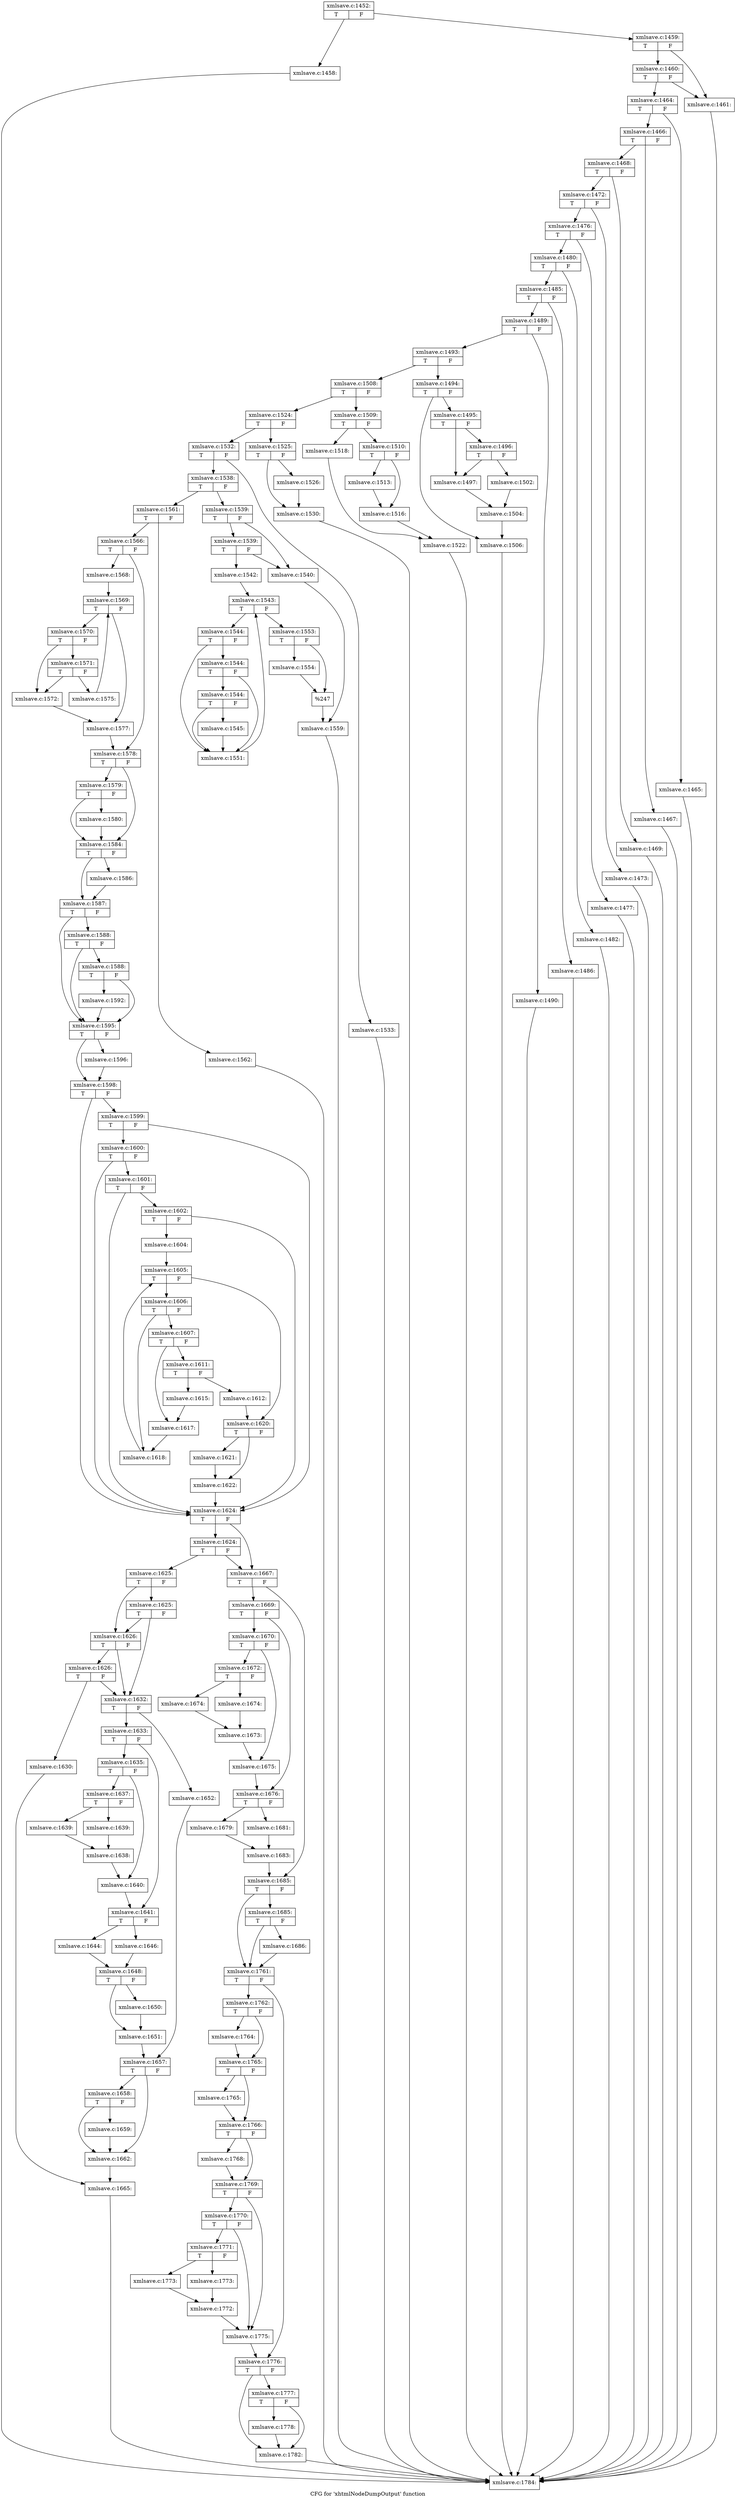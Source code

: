 digraph "CFG for 'xhtmlNodeDumpOutput' function" {
	label="CFG for 'xhtmlNodeDumpOutput' function";

	Node0x585a3d0 [shape=record,label="{xmlsave.c:1452:|{<s0>T|<s1>F}}"];
	Node0x585a3d0 -> Node0x585be10;
	Node0x585a3d0 -> Node0x585be60;
	Node0x585be10 [shape=record,label="{xmlsave.c:1458:}"];
	Node0x585be10 -> Node0x585a700;
	Node0x585be60 [shape=record,label="{xmlsave.c:1459:|{<s0>T|<s1>F}}"];
	Node0x585be60 -> Node0x585c210;
	Node0x585be60 -> Node0x585c2b0;
	Node0x585c2b0 [shape=record,label="{xmlsave.c:1460:|{<s0>T|<s1>F}}"];
	Node0x585c2b0 -> Node0x585c210;
	Node0x585c2b0 -> Node0x585c260;
	Node0x585c210 [shape=record,label="{xmlsave.c:1461:}"];
	Node0x585c210 -> Node0x585a700;
	Node0x585c260 [shape=record,label="{xmlsave.c:1464:|{<s0>T|<s1>F}}"];
	Node0x585c260 -> Node0x585cef0;
	Node0x585c260 -> Node0x585cf40;
	Node0x585cef0 [shape=record,label="{xmlsave.c:1465:}"];
	Node0x585cef0 -> Node0x585a700;
	Node0x585cf40 [shape=record,label="{xmlsave.c:1466:|{<s0>T|<s1>F}}"];
	Node0x585cf40 -> Node0x585d3a0;
	Node0x585cf40 -> Node0x585d3f0;
	Node0x585d3a0 [shape=record,label="{xmlsave.c:1467:}"];
	Node0x585d3a0 -> Node0x585a700;
	Node0x585d3f0 [shape=record,label="{xmlsave.c:1468:|{<s0>T|<s1>F}}"];
	Node0x585d3f0 -> Node0x585d8d0;
	Node0x585d3f0 -> Node0x585d920;
	Node0x585d8d0 [shape=record,label="{xmlsave.c:1469:}"];
	Node0x585d8d0 -> Node0x585a700;
	Node0x585d920 [shape=record,label="{xmlsave.c:1472:|{<s0>T|<s1>F}}"];
	Node0x585d920 -> Node0x585e1d0;
	Node0x585d920 -> Node0x585e220;
	Node0x585e1d0 [shape=record,label="{xmlsave.c:1473:}"];
	Node0x585e1d0 -> Node0x585a700;
	Node0x585e220 [shape=record,label="{xmlsave.c:1476:|{<s0>T|<s1>F}}"];
	Node0x585e220 -> Node0x585ea50;
	Node0x585e220 -> Node0x585eaa0;
	Node0x585ea50 [shape=record,label="{xmlsave.c:1477:}"];
	Node0x585ea50 -> Node0x585a700;
	Node0x585eaa0 [shape=record,label="{xmlsave.c:1480:|{<s0>T|<s1>F}}"];
	Node0x585eaa0 -> Node0x585f6b0;
	Node0x585eaa0 -> Node0x585f9e0;
	Node0x585f6b0 [shape=record,label="{xmlsave.c:1482:}"];
	Node0x585f6b0 -> Node0x585a700;
	Node0x585f9e0 [shape=record,label="{xmlsave.c:1485:|{<s0>T|<s1>F}}"];
	Node0x585f9e0 -> Node0x585f030;
	Node0x585f9e0 -> Node0x585f580;
	Node0x585f030 [shape=record,label="{xmlsave.c:1486:}"];
	Node0x585f030 -> Node0x585a700;
	Node0x585f580 [shape=record,label="{xmlsave.c:1489:|{<s0>T|<s1>F}}"];
	Node0x585f580 -> Node0x5861340;
	Node0x585f580 -> Node0x5861390;
	Node0x5861340 [shape=record,label="{xmlsave.c:1490:}"];
	Node0x5861340 -> Node0x585a700;
	Node0x5861390 [shape=record,label="{xmlsave.c:1493:|{<s0>T|<s1>F}}"];
	Node0x5861390 -> Node0x5861cf0;
	Node0x5861390 -> Node0x5861d40;
	Node0x5861cf0 [shape=record,label="{xmlsave.c:1494:|{<s0>T|<s1>F}}"];
	Node0x5861cf0 -> Node0x58621b0;
	Node0x5861cf0 -> Node0x5862200;
	Node0x58621b0 [shape=record,label="{xmlsave.c:1495:|{<s0>T|<s1>F}}"];
	Node0x58621b0 -> Node0x5862690;
	Node0x58621b0 -> Node0x5862780;
	Node0x5862780 [shape=record,label="{xmlsave.c:1496:|{<s0>T|<s1>F}}"];
	Node0x5862780 -> Node0x5862690;
	Node0x5862780 -> Node0x5862730;
	Node0x5862690 [shape=record,label="{xmlsave.c:1497:}"];
	Node0x5862690 -> Node0x58626e0;
	Node0x5862730 [shape=record,label="{xmlsave.c:1502:}"];
	Node0x5862730 -> Node0x58626e0;
	Node0x58626e0 [shape=record,label="{xmlsave.c:1504:}"];
	Node0x58626e0 -> Node0x5862200;
	Node0x5862200 [shape=record,label="{xmlsave.c:1506:}"];
	Node0x5862200 -> Node0x585a700;
	Node0x5861d40 [shape=record,label="{xmlsave.c:1508:|{<s0>T|<s1>F}}"];
	Node0x5861d40 -> Node0x5863d70;
	Node0x5861d40 -> Node0x5863dc0;
	Node0x5863d70 [shape=record,label="{xmlsave.c:1509:|{<s0>T|<s1>F}}"];
	Node0x5863d70 -> Node0x5864230;
	Node0x5863d70 -> Node0x58642d0;
	Node0x5864230 [shape=record,label="{xmlsave.c:1510:|{<s0>T|<s1>F}}"];
	Node0x5864230 -> Node0x5864cb0;
	Node0x5864230 -> Node0x5864d00;
	Node0x5864cb0 [shape=record,label="{xmlsave.c:1513:}"];
	Node0x5864cb0 -> Node0x5864d00;
	Node0x5864d00 [shape=record,label="{xmlsave.c:1516:}"];
	Node0x5864d00 -> Node0x5864280;
	Node0x58642d0 [shape=record,label="{xmlsave.c:1518:}"];
	Node0x58642d0 -> Node0x5864280;
	Node0x5864280 [shape=record,label="{xmlsave.c:1522:}"];
	Node0x5864280 -> Node0x585a700;
	Node0x5863dc0 [shape=record,label="{xmlsave.c:1524:|{<s0>T|<s1>F}}"];
	Node0x5863dc0 -> Node0x58663e0;
	Node0x5863dc0 -> Node0x5866430;
	Node0x58663e0 [shape=record,label="{xmlsave.c:1525:|{<s0>T|<s1>F}}"];
	Node0x58663e0 -> Node0x58668a0;
	Node0x58663e0 -> Node0x58668f0;
	Node0x58668a0 [shape=record,label="{xmlsave.c:1526:}"];
	Node0x58668a0 -> Node0x58668f0;
	Node0x58668f0 [shape=record,label="{xmlsave.c:1530:}"];
	Node0x58668f0 -> Node0x585a700;
	Node0x5866430 [shape=record,label="{xmlsave.c:1532:|{<s0>T|<s1>F}}"];
	Node0x5866430 -> Node0x57c95a0;
	Node0x5866430 -> Node0x57c95f0;
	Node0x57c95a0 [shape=record,label="{xmlsave.c:1533:}"];
	Node0x57c95a0 -> Node0x585a700;
	Node0x57c95f0 [shape=record,label="{xmlsave.c:1538:|{<s0>T|<s1>F}}"];
	Node0x57c95f0 -> Node0x58693d0;
	Node0x57c95f0 -> Node0x5869420;
	Node0x58693d0 [shape=record,label="{xmlsave.c:1539:|{<s0>T|<s1>F}}"];
	Node0x58693d0 -> Node0x5869890;
	Node0x58693d0 -> Node0x5869980;
	Node0x5869980 [shape=record,label="{xmlsave.c:1539:|{<s0>T|<s1>F}}"];
	Node0x5869980 -> Node0x5869890;
	Node0x5869980 -> Node0x5869930;
	Node0x5869890 [shape=record,label="{xmlsave.c:1540:}"];
	Node0x5869890 -> Node0x58698e0;
	Node0x5869930 [shape=record,label="{xmlsave.c:1542:}"];
	Node0x5869930 -> Node0x586a820;
	Node0x586a820 [shape=record,label="{xmlsave.c:1543:|{<s0>T|<s1>F}}"];
	Node0x586a820 -> Node0x586acd0;
	Node0x586a820 -> Node0x586aa40;
	Node0x586acd0 [shape=record,label="{xmlsave.c:1544:|{<s0>T|<s1>F}}"];
	Node0x586acd0 -> Node0x586afe0;
	Node0x586acd0 -> Node0x586af10;
	Node0x586afe0 [shape=record,label="{xmlsave.c:1544:|{<s0>T|<s1>F}}"];
	Node0x586afe0 -> Node0x586af60;
	Node0x586afe0 -> Node0x586af10;
	Node0x586af60 [shape=record,label="{xmlsave.c:1544:|{<s0>T|<s1>F}}"];
	Node0x586af60 -> Node0x586aec0;
	Node0x586af60 -> Node0x586af10;
	Node0x586aec0 [shape=record,label="{xmlsave.c:1545:}"];
	Node0x586aec0 -> Node0x586af10;
	Node0x586af10 [shape=record,label="{xmlsave.c:1551:}"];
	Node0x586af10 -> Node0x586a820;
	Node0x586aa40 [shape=record,label="{xmlsave.c:1553:|{<s0>T|<s1>F}}"];
	Node0x586aa40 -> Node0x586cb50;
	Node0x586aa40 -> Node0x586cba0;
	Node0x586cb50 [shape=record,label="{xmlsave.c:1554:}"];
	Node0x586cb50 -> Node0x586cba0;
	Node0x586cba0 [shape=record,label="{%247}"];
	Node0x586cba0 -> Node0x58698e0;
	Node0x58698e0 [shape=record,label="{xmlsave.c:1559:}"];
	Node0x58698e0 -> Node0x585a700;
	Node0x5869420 [shape=record,label="{xmlsave.c:1561:|{<s0>T|<s1>F}}"];
	Node0x5869420 -> Node0x586d8c0;
	Node0x5869420 -> Node0x586d910;
	Node0x586d8c0 [shape=record,label="{xmlsave.c:1562:}"];
	Node0x586d8c0 -> Node0x585a700;
	Node0x586d910 [shape=record,label="{xmlsave.c:1566:|{<s0>T|<s1>F}}"];
	Node0x586d910 -> Node0x586e360;
	Node0x586d910 -> Node0x586e3b0;
	Node0x586e360 [shape=record,label="{xmlsave.c:1568:}"];
	Node0x586e360 -> Node0x586e940;
	Node0x586e940 [shape=record,label="{xmlsave.c:1569:|{<s0>T|<s1>F}}"];
	Node0x586e940 -> Node0x586ed30;
	Node0x586e940 -> Node0x586eb60;
	Node0x586ed30 [shape=record,label="{xmlsave.c:1570:|{<s0>T|<s1>F}}"];
	Node0x586ed30 -> Node0x586eef0;
	Node0x586ed30 -> Node0x586ef90;
	Node0x586ef90 [shape=record,label="{xmlsave.c:1571:|{<s0>T|<s1>F}}"];
	Node0x586ef90 -> Node0x586eef0;
	Node0x586ef90 -> Node0x586ef40;
	Node0x586eef0 [shape=record,label="{xmlsave.c:1572:}"];
	Node0x586eef0 -> Node0x586eb60;
	Node0x586ef40 [shape=record,label="{xmlsave.c:1575:}"];
	Node0x586ef40 -> Node0x586e940;
	Node0x586eb60 [shape=record,label="{xmlsave.c:1577:}"];
	Node0x586eb60 -> Node0x586e3b0;
	Node0x586e3b0 [shape=record,label="{xmlsave.c:1578:|{<s0>T|<s1>F}}"];
	Node0x586e3b0 -> Node0x57d09c0;
	Node0x586e3b0 -> Node0x57d0970;
	Node0x57d09c0 [shape=record,label="{xmlsave.c:1579:|{<s0>T|<s1>F}}"];
	Node0x57d09c0 -> Node0x57d0920;
	Node0x57d09c0 -> Node0x57d0970;
	Node0x57d0920 [shape=record,label="{xmlsave.c:1580:}"];
	Node0x57d0920 -> Node0x57d0970;
	Node0x57d0970 [shape=record,label="{xmlsave.c:1584:|{<s0>T|<s1>F}}"];
	Node0x57d0970 -> Node0x57d1e30;
	Node0x57d0970 -> Node0x57d1e80;
	Node0x57d1e30 [shape=record,label="{xmlsave.c:1586:}"];
	Node0x57d1e30 -> Node0x57d1e80;
	Node0x57d1e80 [shape=record,label="{xmlsave.c:1587:|{<s0>T|<s1>F}}"];
	Node0x57d1e80 -> Node0x57d2690;
	Node0x57d1e80 -> Node0x57d25c0;
	Node0x57d2690 [shape=record,label="{xmlsave.c:1588:|{<s0>T|<s1>F}}"];
	Node0x57d2690 -> Node0x57d2610;
	Node0x57d2690 -> Node0x57d25c0;
	Node0x57d2610 [shape=record,label="{xmlsave.c:1588:|{<s0>T|<s1>F}}"];
	Node0x57d2610 -> Node0x57d2570;
	Node0x57d2610 -> Node0x57d25c0;
	Node0x57d2570 [shape=record,label="{xmlsave.c:1592:}"];
	Node0x57d2570 -> Node0x57d25c0;
	Node0x57d25c0 [shape=record,label="{xmlsave.c:1595:|{<s0>T|<s1>F}}"];
	Node0x57d25c0 -> Node0x57d37f0;
	Node0x57d25c0 -> Node0x57d3840;
	Node0x57d37f0 [shape=record,label="{xmlsave.c:1596:}"];
	Node0x57d37f0 -> Node0x57d3840;
	Node0x57d3840 [shape=record,label="{xmlsave.c:1598:|{<s0>T|<s1>F}}"];
	Node0x57d3840 -> Node0x57d4a80;
	Node0x57d3840 -> Node0x57d4940;
	Node0x57d4a80 [shape=record,label="{xmlsave.c:1599:|{<s0>T|<s1>F}}"];
	Node0x57d4a80 -> Node0x57d4a30;
	Node0x57d4a80 -> Node0x57d4940;
	Node0x57d4a30 [shape=record,label="{xmlsave.c:1600:|{<s0>T|<s1>F}}"];
	Node0x57d4a30 -> Node0x57d49e0;
	Node0x57d4a30 -> Node0x57d4940;
	Node0x57d49e0 [shape=record,label="{xmlsave.c:1601:|{<s0>T|<s1>F}}"];
	Node0x57d49e0 -> Node0x57d4990;
	Node0x57d49e0 -> Node0x57d4940;
	Node0x57d4990 [shape=record,label="{xmlsave.c:1602:|{<s0>T|<s1>F}}"];
	Node0x57d4990 -> Node0x57d4790;
	Node0x57d4990 -> Node0x57d4940;
	Node0x57d4790 [shape=record,label="{xmlsave.c:1604:}"];
	Node0x57d4790 -> Node0x57d6330;
	Node0x57d6330 [shape=record,label="{xmlsave.c:1605:|{<s0>T|<s1>F}}"];
	Node0x57d6330 -> Node0x57d66e0;
	Node0x57d6330 -> Node0x57d6510;
	Node0x57d66e0 [shape=record,label="{xmlsave.c:1606:|{<s0>T|<s1>F}}"];
	Node0x57d66e0 -> Node0x57d6820;
	Node0x57d66e0 -> Node0x57d6870;
	Node0x57d6820 [shape=record,label="{xmlsave.c:1607:|{<s0>T|<s1>F}}"];
	Node0x57d6820 -> Node0x57d7510;
	Node0x57d6820 -> Node0x57d7840;
	Node0x57d7510 [shape=record,label="{xmlsave.c:1611:|{<s0>T|<s1>F}}"];
	Node0x57d7510 -> Node0x57d7c00;
	Node0x57d7510 -> Node0x57d7c50;
	Node0x57d7c00 [shape=record,label="{xmlsave.c:1612:}"];
	Node0x57d7c00 -> Node0x57d6510;
	Node0x57d7c50 [shape=record,label="{xmlsave.c:1615:}"];
	Node0x57d7c50 -> Node0x57d7840;
	Node0x57d7840 [shape=record,label="{xmlsave.c:1617:}"];
	Node0x57d7840 -> Node0x57d6870;
	Node0x57d6870 [shape=record,label="{xmlsave.c:1618:}"];
	Node0x57d6870 -> Node0x57d6330;
	Node0x57d6510 [shape=record,label="{xmlsave.c:1620:|{<s0>T|<s1>F}}"];
	Node0x57d6510 -> Node0x57d7f40;
	Node0x57d6510 -> Node0x57d8230;
	Node0x57d7f40 [shape=record,label="{xmlsave.c:1621:}"];
	Node0x57d7f40 -> Node0x57d8230;
	Node0x57d8230 [shape=record,label="{xmlsave.c:1622:}"];
	Node0x57d8230 -> Node0x57d4940;
	Node0x57d4940 [shape=record,label="{xmlsave.c:1624:|{<s0>T|<s1>F}}"];
	Node0x57d4940 -> Node0x57d91d0;
	Node0x57d4940 -> Node0x57d9180;
	Node0x57d91d0 [shape=record,label="{xmlsave.c:1624:|{<s0>T|<s1>F}}"];
	Node0x57d91d0 -> Node0x57d9130;
	Node0x57d91d0 -> Node0x57d9180;
	Node0x57d9130 [shape=record,label="{xmlsave.c:1625:|{<s0>T|<s1>F}}"];
	Node0x57d9130 -> Node0x57d9a90;
	Node0x57d9130 -> Node0x57d9b10;
	Node0x57d9b10 [shape=record,label="{xmlsave.c:1625:|{<s0>T|<s1>F}}"];
	Node0x57d9b10 -> Node0x57d9a90;
	Node0x57d9b10 -> Node0x57d9a40;
	Node0x57d9a90 [shape=record,label="{xmlsave.c:1626:|{<s0>T|<s1>F}}"];
	Node0x57d9a90 -> Node0x57da350;
	Node0x57d9a90 -> Node0x57d9a40;
	Node0x57da350 [shape=record,label="{xmlsave.c:1626:|{<s0>T|<s1>F}}"];
	Node0x57da350 -> Node0x57d99a0;
	Node0x57da350 -> Node0x57d9a40;
	Node0x57d99a0 [shape=record,label="{xmlsave.c:1630:}"];
	Node0x57d99a0 -> Node0x57d99f0;
	Node0x57d9a40 [shape=record,label="{xmlsave.c:1632:|{<s0>T|<s1>F}}"];
	Node0x57d9a40 -> Node0x57d4460;
	Node0x57d9a40 -> Node0x57dab70;
	Node0x57d4460 [shape=record,label="{xmlsave.c:1633:|{<s0>T|<s1>F}}"];
	Node0x57d4460 -> Node0x57db4d0;
	Node0x57d4460 -> Node0x57db520;
	Node0x57db4d0 [shape=record,label="{xmlsave.c:1635:|{<s0>T|<s1>F}}"];
	Node0x57db4d0 -> Node0x57dbb10;
	Node0x57db4d0 -> Node0x57dbb60;
	Node0x57dbb10 [shape=record,label="{xmlsave.c:1637:|{<s0>T|<s1>F}}"];
	Node0x57dbb10 -> Node0x57dc0d0;
	Node0x57dbb10 -> Node0x57dc120;
	Node0x57dc0d0 [shape=record,label="{xmlsave.c:1639:}"];
	Node0x57dc0d0 -> Node0x57dc170;
	Node0x57dc120 [shape=record,label="{xmlsave.c:1639:}"];
	Node0x57dc120 -> Node0x57dc170;
	Node0x57dc170 [shape=record,label="{xmlsave.c:1638:}"];
	Node0x57dc170 -> Node0x57dbb60;
	Node0x57dbb60 [shape=record,label="{xmlsave.c:1640:}"];
	Node0x57dbb60 -> Node0x57db520;
	Node0x57db520 [shape=record,label="{xmlsave.c:1641:|{<s0>T|<s1>F}}"];
	Node0x57db520 -> Node0x57dd500;
	Node0x57db520 -> Node0x57dd5a0;
	Node0x57dd500 [shape=record,label="{xmlsave.c:1644:}"];
	Node0x57dd500 -> Node0x57dd550;
	Node0x57dd5a0 [shape=record,label="{xmlsave.c:1646:}"];
	Node0x57dd5a0 -> Node0x57dd550;
	Node0x57dd550 [shape=record,label="{xmlsave.c:1648:|{<s0>T|<s1>F}}"];
	Node0x57dd550 -> Node0x57de380;
	Node0x57dd550 -> Node0x57de3d0;
	Node0x57de380 [shape=record,label="{xmlsave.c:1650:}"];
	Node0x57de380 -> Node0x57de3d0;
	Node0x57de3d0 [shape=record,label="{xmlsave.c:1651:}"];
	Node0x57de3d0 -> Node0x57da840;
	Node0x57dab70 [shape=record,label="{xmlsave.c:1652:}"];
	Node0x57dab70 -> Node0x57da840;
	Node0x57da840 [shape=record,label="{xmlsave.c:1657:|{<s0>T|<s1>F}}"];
	Node0x57da840 -> Node0x57df060;
	Node0x57da840 -> Node0x57df010;
	Node0x57df060 [shape=record,label="{xmlsave.c:1658:|{<s0>T|<s1>F}}"];
	Node0x57df060 -> Node0x57defc0;
	Node0x57df060 -> Node0x57df010;
	Node0x57defc0 [shape=record,label="{xmlsave.c:1659:}"];
	Node0x57defc0 -> Node0x57df010;
	Node0x57df010 [shape=record,label="{xmlsave.c:1662:}"];
	Node0x57df010 -> Node0x57d99f0;
	Node0x57d99f0 [shape=record,label="{xmlsave.c:1665:}"];
	Node0x57d99f0 -> Node0x585a700;
	Node0x57d9180 [shape=record,label="{xmlsave.c:1667:|{<s0>T|<s1>F}}"];
	Node0x57d9180 -> Node0x5890060;
	Node0x57d9180 -> Node0x58900b0;
	Node0x5890060 [shape=record,label="{xmlsave.c:1669:|{<s0>T|<s1>F}}"];
	Node0x5890060 -> Node0x5890370;
	Node0x5890060 -> Node0x58903c0;
	Node0x5890370 [shape=record,label="{xmlsave.c:1670:|{<s0>T|<s1>F}}"];
	Node0x5890370 -> Node0x5890950;
	Node0x5890370 -> Node0x58909a0;
	Node0x5890950 [shape=record,label="{xmlsave.c:1672:|{<s0>T|<s1>F}}"];
	Node0x5890950 -> Node0x5890f10;
	Node0x5890950 -> Node0x5890f60;
	Node0x5890f10 [shape=record,label="{xmlsave.c:1674:}"];
	Node0x5890f10 -> Node0x5890fb0;
	Node0x5890f60 [shape=record,label="{xmlsave.c:1674:}"];
	Node0x5890f60 -> Node0x5890fb0;
	Node0x5890fb0 [shape=record,label="{xmlsave.c:1673:}"];
	Node0x5890fb0 -> Node0x58909a0;
	Node0x58909a0 [shape=record,label="{xmlsave.c:1675:}"];
	Node0x58909a0 -> Node0x58903c0;
	Node0x58903c0 [shape=record,label="{xmlsave.c:1676:|{<s0>T|<s1>F}}"];
	Node0x58903c0 -> Node0x58921c0;
	Node0x58903c0 -> Node0x5892260;
	Node0x58921c0 [shape=record,label="{xmlsave.c:1679:}"];
	Node0x58921c0 -> Node0x5892210;
	Node0x5892260 [shape=record,label="{xmlsave.c:1681:}"];
	Node0x5892260 -> Node0x5892210;
	Node0x5892210 [shape=record,label="{xmlsave.c:1683:}"];
	Node0x5892210 -> Node0x58900b0;
	Node0x58900b0 [shape=record,label="{xmlsave.c:1685:|{<s0>T|<s1>F}}"];
	Node0x58900b0 -> Node0x5893190;
	Node0x58900b0 -> Node0x5893140;
	Node0x5893190 [shape=record,label="{xmlsave.c:1685:|{<s0>T|<s1>F}}"];
	Node0x5893190 -> Node0x58930f0;
	Node0x5893190 -> Node0x5893140;
	Node0x58930f0 [shape=record,label="{xmlsave.c:1686:}"];
	Node0x58930f0 -> Node0x5893140;
	Node0x5893140 [shape=record,label="{xmlsave.c:1761:|{<s0>T|<s1>F}}"];
	Node0x5893140 -> Node0x5893f20;
	Node0x5893140 -> Node0x5893f70;
	Node0x5893f20 [shape=record,label="{xmlsave.c:1762:|{<s0>T|<s1>F}}"];
	Node0x5893f20 -> Node0x5894910;
	Node0x5893f20 -> Node0x5894960;
	Node0x5894910 [shape=record,label="{xmlsave.c:1764:}"];
	Node0x5894910 -> Node0x5894960;
	Node0x5894960 [shape=record,label="{xmlsave.c:1765:|{<s0>T|<s1>F}}"];
	Node0x5894960 -> Node0x5894ec0;
	Node0x5894960 -> Node0x5894f10;
	Node0x5894ec0 [shape=record,label="{xmlsave.c:1765:}"];
	Node0x5894ec0 -> Node0x5894f10;
	Node0x5894f10 [shape=record,label="{xmlsave.c:1766:|{<s0>T|<s1>F}}"];
	Node0x5894f10 -> Node0x5895c70;
	Node0x5894f10 -> Node0x5895cc0;
	Node0x5895c70 [shape=record,label="{xmlsave.c:1768:}"];
	Node0x5895c70 -> Node0x5895cc0;
	Node0x5895cc0 [shape=record,label="{xmlsave.c:1769:|{<s0>T|<s1>F}}"];
	Node0x5895cc0 -> Node0x58967a0;
	Node0x5895cc0 -> Node0x5896750;
	Node0x58967a0 [shape=record,label="{xmlsave.c:1770:|{<s0>T|<s1>F}}"];
	Node0x58967a0 -> Node0x5896700;
	Node0x58967a0 -> Node0x5896750;
	Node0x5896700 [shape=record,label="{xmlsave.c:1771:|{<s0>T|<s1>F}}"];
	Node0x5896700 -> Node0x5896f70;
	Node0x5896700 -> Node0x5896fc0;
	Node0x5896f70 [shape=record,label="{xmlsave.c:1773:}"];
	Node0x5896f70 -> Node0x5897010;
	Node0x5896fc0 [shape=record,label="{xmlsave.c:1773:}"];
	Node0x5896fc0 -> Node0x5897010;
	Node0x5897010 [shape=record,label="{xmlsave.c:1772:}"];
	Node0x5897010 -> Node0x5896750;
	Node0x5896750 [shape=record,label="{xmlsave.c:1775:}"];
	Node0x5896750 -> Node0x5893f70;
	Node0x5893f70 [shape=record,label="{xmlsave.c:1776:|{<s0>T|<s1>F}}"];
	Node0x5893f70 -> Node0x58981f0;
	Node0x5893f70 -> Node0x58981a0;
	Node0x58981f0 [shape=record,label="{xmlsave.c:1777:|{<s0>T|<s1>F}}"];
	Node0x58981f0 -> Node0x5898150;
	Node0x58981f0 -> Node0x58981a0;
	Node0x5898150 [shape=record,label="{xmlsave.c:1778:}"];
	Node0x5898150 -> Node0x58981a0;
	Node0x58981a0 [shape=record,label="{xmlsave.c:1782:}"];
	Node0x58981a0 -> Node0x585a700;
	Node0x585a700 [shape=record,label="{xmlsave.c:1784:}"];
}
